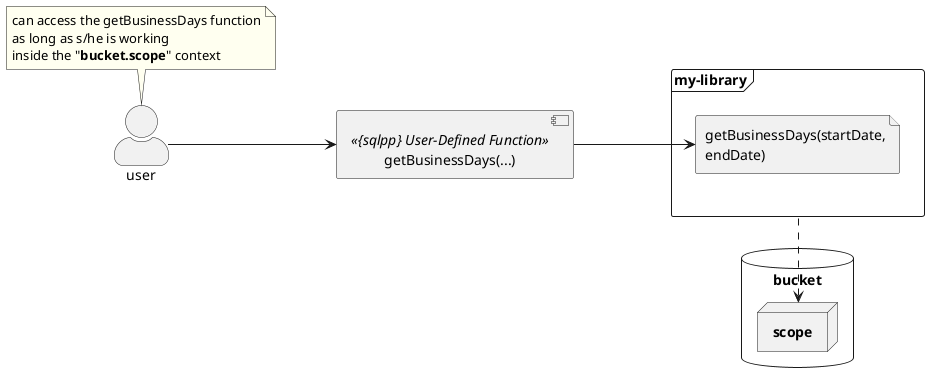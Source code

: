 @startuml
allow_mixing

left to right direction
skinparam actorStyle Awesome
skinparam linetype polyline
skinparam linetype ortho

component "getBusinessDays(...)" <<{sqlpp} User-Defined Function>> as n1qlUDFunction

  frame "my-library" as MyLibrary {
  
   file "getBusinessDays(startDate, \nendDate)" as getBusinessDays

  }



n1qlUDFunction ---> getBusinessDays 
actor "user" as user



database "bucket" as bucket {
  node "**scope**" as scope
}


scope <...r.... MyLibrary



user --> n1qlUDFunction

note top of user #Ivory
  can access the getBusinessDays function
  as long as s/he is working 
  inside the "**bucket.scope**" context
end note

@enduml
